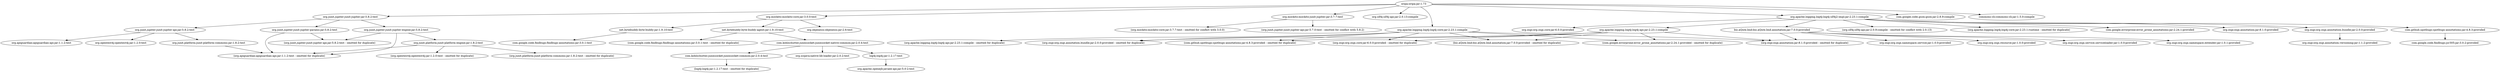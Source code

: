 digraph oripa__oripa {
	"oripa:oripa:jar:1.73" -> "org.junit.jupiter:junit-jupiter:jar:5.8.2:test" ; 
	"oripa:oripa:jar:1.73" -> "org.mockito:mockito-core:jar:3.0.0:test" ; 
	"oripa:oripa:jar:1.73" -> "org.mockito:mockito-junit-jupiter:jar:3.7.7:test" ; 
	"oripa:oripa:jar:1.73" -> "org.slf4j:slf4j-api:jar:2.0.13:compile" ; 
	"oripa:oripa:jar:1.73" -> "org.apache.logging.log4j:log4j-slf4j2-impl:jar:2.23.1:compile" ; 
	"oripa:oripa:jar:1.73" -> "org.apache.logging.log4j:log4j-core:jar:2.23.1:compile" ; 
	"oripa:oripa:jar:1.73" -> "com.google.code.gson:gson:jar:2.8.9:compile" ; 
	"oripa:oripa:jar:1.73" -> "commons-cli:commons-cli:jar:1.5.0:compile" ; 
	"org.junit.jupiter:junit-jupiter:jar:5.8.2:test" -> "org.junit.jupiter:junit-jupiter-api:jar:5.8.2:test" ; 
	"org.junit.jupiter:junit-jupiter:jar:5.8.2:test" -> "org.junit.jupiter:junit-jupiter-params:jar:5.8.2:test" ; 
	"org.junit.jupiter:junit-jupiter:jar:5.8.2:test" -> "org.junit.jupiter:junit-jupiter-engine:jar:5.8.2:test" ; 
	"org.junit.jupiter:junit-jupiter-api:jar:5.8.2:test" -> "org.opentest4j:opentest4j:jar:1.2.0:test" ; 
	"org.junit.jupiter:junit-jupiter-api:jar:5.8.2:test" -> "org.junit.platform:junit-platform-commons:jar:1.8.2:test" ; 
	"org.junit.jupiter:junit-jupiter-api:jar:5.8.2:test" -> "org.apiguardian:apiguardian-api:jar:1.1.2:test" ; 
	"org.junit.platform:junit-platform-commons:jar:1.8.2:test" -> "(org.apiguardian:apiguardian-api:jar:1.1.2:test - omitted for duplicate)" ; 
	"org.junit.jupiter:junit-jupiter-params:jar:5.8.2:test" -> "(org.junit.jupiter:junit-jupiter-api:jar:5.8.2:test - omitted for duplicate)" ; 
	"org.junit.jupiter:junit-jupiter-params:jar:5.8.2:test" -> "(org.apiguardian:apiguardian-api:jar:1.1.2:test - omitted for duplicate)" ; 
	"org.junit.jupiter:junit-jupiter-engine:jar:5.8.2:test" -> "org.junit.platform:junit-platform-engine:jar:1.8.2:test" ; 
	"org.junit.jupiter:junit-jupiter-engine:jar:5.8.2:test" -> "(org.junit.jupiter:junit-jupiter-api:jar:5.8.2:test - omitted for duplicate)" ; 
	"org.junit.jupiter:junit-jupiter-engine:jar:5.8.2:test" -> "(org.apiguardian:apiguardian-api:jar:1.1.2:test - omitted for duplicate)" ; 
	"org.junit.platform:junit-platform-engine:jar:1.8.2:test" -> "(org.opentest4j:opentest4j:jar:1.2.0:test - omitted for duplicate)" ; 
	"org.junit.platform:junit-platform-engine:jar:1.8.2:test" -> "(org.junit.platform:junit-platform-commons:jar:1.8.2:test - omitted for duplicate)" ; 
	"org.junit.platform:junit-platform-engine:jar:1.8.2:test" -> "(org.apiguardian:apiguardian-api:jar:1.1.2:test - omitted for duplicate)" ; 
	"org.mockito:mockito-core:jar:3.0.0:test" -> "net.bytebuddy:byte-buddy:jar:1.9.10:test" ; 
	"org.mockito:mockito-core:jar:3.0.0:test" -> "net.bytebuddy:byte-buddy-agent:jar:1.9.10:test" ; 
	"org.mockito:mockito-core:jar:3.0.0:test" -> "org.objenesis:objenesis:jar:2.6:test" ; 
	"net.bytebuddy:byte-buddy:jar:1.9.10:test" -> "com.google.code.findbugs:findbugs-annotations:jar:3.0.1:test" ; 
	"net.bytebuddy:byte-buddy-agent:jar:1.9.10:test" -> "com.kohlschutter.junixsocket:junixsocket-native-common:jar:2.0.4:test" ; 
	"net.bytebuddy:byte-buddy-agent:jar:1.9.10:test" -> "(com.google.code.findbugs:findbugs-annotations:jar:3.0.1:test - omitted for duplicate)" ; 
	"com.kohlschutter.junixsocket:junixsocket-native-common:jar:2.0.4:test" -> "com.kohlschutter.junixsocket:junixsocket-common:jar:2.0.4:test" ; 
	"com.kohlschutter.junixsocket:junixsocket-native-common:jar:2.0.4:test" -> "org.scijava:native-lib-loader:jar:2.0.2:test" ; 
	"com.kohlschutter.junixsocket:junixsocket-native-common:jar:2.0.4:test" -> "log4j:log4j:jar:1.2.17:test" ; 
	"com.kohlschutter.junixsocket:junixsocket-common:jar:2.0.4:test" -> "(log4j:log4j:jar:1.2.17:test - omitted for duplicate)" ; 
	"log4j:log4j:jar:1.2.17:test" -> "org.apache.openejb:javaee-api:jar:5.0-2:test" ; 
	"org.mockito:mockito-junit-jupiter:jar:3.7.7:test" -> "(org.mockito:mockito-core:jar:3.7.7:test - omitted for conflict with 3.0.0)" ; 
	"org.mockito:mockito-junit-jupiter:jar:3.7.7:test" -> "(org.junit.jupiter:junit-jupiter-api:jar:5.7.0:test - omitted for conflict with 5.8.2)" ; 
	"org.apache.logging.log4j:log4j-slf4j2-impl:jar:2.23.1:compile" -> "org.osgi:org.osgi.core:jar:6.0.0:provided" ; 
	"org.apache.logging.log4j:log4j-slf4j2-impl:jar:2.23.1:compile" -> "org.apache.logging.log4j:log4j-api:jar:2.23.1:compile" ; 
	"org.apache.logging.log4j:log4j-slf4j2-impl:jar:2.23.1:compile" -> "(org.slf4j:slf4j-api:jar:2.0.9:compile - omitted for conflict with 2.0.13)" ; 
	"org.apache.logging.log4j:log4j-slf4j2-impl:jar:2.23.1:compile" -> "(org.apache.logging.log4j:log4j-core:jar:2.23.1:runtime - omitted for duplicate)" ; 
	"org.apache.logging.log4j:log4j-slf4j2-impl:jar:2.23.1:compile" -> "biz.aQute.bnd:biz.aQute.bnd.annotation:jar:7.0.0:provided" ; 
	"org.apache.logging.log4j:log4j-slf4j2-impl:jar:2.23.1:compile" -> "com.google.errorprone:error_prone_annotations:jar:2.24.1:provided" ; 
	"org.apache.logging.log4j:log4j-slf4j2-impl:jar:2.23.1:compile" -> "org.osgi:osgi.annotation:jar:8.1.0:provided" ; 
	"org.apache.logging.log4j:log4j-slf4j2-impl:jar:2.23.1:compile" -> "org.osgi:org.osgi.annotation.bundle:jar:2.0.0:provided" ; 
	"org.apache.logging.log4j:log4j-slf4j2-impl:jar:2.23.1:compile" -> "com.github.spotbugs:spotbugs-annotations:jar:4.8.3:provided" ; 
	"org.apache.logging.log4j:log4j-api:jar:2.23.1:compile" -> "(org.osgi:org.osgi.core:jar:6.0.0:provided - omitted for duplicate)" ; 
	"org.apache.logging.log4j:log4j-api:jar:2.23.1:compile" -> "(biz.aQute.bnd:biz.aQute.bnd.annotation:jar:7.0.0:provided - omitted for duplicate)" ; 
	"org.apache.logging.log4j:log4j-api:jar:2.23.1:compile" -> "(com.google.errorprone:error_prone_annotations:jar:2.24.1:provided - omitted for duplicate)" ; 
	"org.apache.logging.log4j:log4j-api:jar:2.23.1:compile" -> "(org.osgi:osgi.annotation:jar:8.1.0:provided - omitted for duplicate)" ; 
	"org.apache.logging.log4j:log4j-api:jar:2.23.1:compile" -> "(org.osgi:org.osgi.annotation.bundle:jar:2.0.0:provided - omitted for duplicate)" ; 
	"org.apache.logging.log4j:log4j-api:jar:2.23.1:compile" -> "(com.github.spotbugs:spotbugs-annotations:jar:4.8.3:provided - omitted for duplicate)" ; 
	"biz.aQute.bnd:biz.aQute.bnd.annotation:jar:7.0.0:provided" -> "(org.osgi:osgi.annotation:jar:8.1.0:provided - omitted for duplicate)" ; 
	"biz.aQute.bnd:biz.aQute.bnd.annotation:jar:7.0.0:provided" -> "org.osgi:org.osgi.namespace.extender:jar:1.0.1:provided" ; 
	"biz.aQute.bnd:biz.aQute.bnd.annotation:jar:7.0.0:provided" -> "org.osgi:org.osgi.namespace.service:jar:1.0.0:provided" ; 
	"biz.aQute.bnd:biz.aQute.bnd.annotation:jar:7.0.0:provided" -> "org.osgi:org.osgi.resource:jar:1.0.0:provided" ; 
	"biz.aQute.bnd:biz.aQute.bnd.annotation:jar:7.0.0:provided" -> "org.osgi:org.osgi.service.serviceloader:jar:1.0.0:provided" ; 
	"org.osgi:org.osgi.annotation.bundle:jar:2.0.0:provided" -> "org.osgi:org.osgi.annotation.versioning:jar:1.1.2:provided" ; 
	"com.github.spotbugs:spotbugs-annotations:jar:4.8.3:provided" -> "com.google.code.findbugs:jsr305:jar:3.0.2:provided" ; 
	"org.apache.logging.log4j:log4j-core:jar:2.23.1:compile" -> "(org.osgi:org.osgi.core:jar:6.0.0:provided - omitted for duplicate)" ; 
	"org.apache.logging.log4j:log4j-core:jar:2.23.1:compile" -> "(org.apache.logging.log4j:log4j-api:jar:2.23.1:compile - omitted for duplicate)" ; 
	"org.apache.logging.log4j:log4j-core:jar:2.23.1:compile" -> "(biz.aQute.bnd:biz.aQute.bnd.annotation:jar:7.0.0:provided - omitted for duplicate)" ; 
	"org.apache.logging.log4j:log4j-core:jar:2.23.1:compile" -> "(com.google.errorprone:error_prone_annotations:jar:2.24.1:provided - omitted for duplicate)" ; 
	"org.apache.logging.log4j:log4j-core:jar:2.23.1:compile" -> "(org.osgi:osgi.annotation:jar:8.1.0:provided - omitted for duplicate)" ; 
	"org.apache.logging.log4j:log4j-core:jar:2.23.1:compile" -> "(org.osgi:org.osgi.annotation.bundle:jar:2.0.0:provided - omitted for duplicate)" ; 
	"org.apache.logging.log4j:log4j-core:jar:2.23.1:compile" -> "(com.github.spotbugs:spotbugs-annotations:jar:4.8.3:provided - omitted for duplicate)" ; 
}
